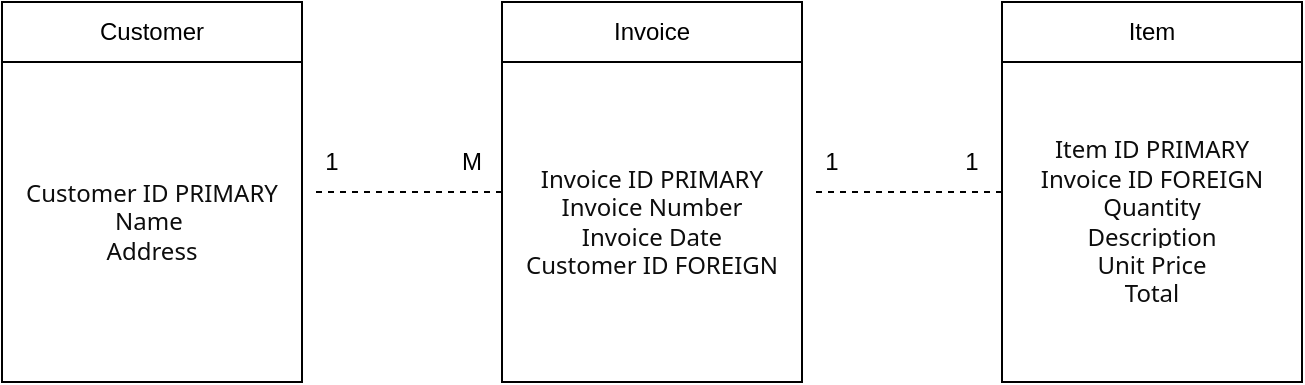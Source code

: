 <mxfile version="24.0.0" type="device">
  <diagram name="Page-1" id="4vyP0tUr_KqjRY6h0rgJ">
    <mxGraphModel dx="1029" dy="1113" grid="1" gridSize="10" guides="1" tooltips="1" connect="1" arrows="1" fold="1" page="1" pageScale="1" pageWidth="850" pageHeight="1100" math="0" shadow="0">
      <root>
        <mxCell id="0" />
        <mxCell id="1" parent="0" />
        <mxCell id="HMuIGYhf_ELPIJeTCSqk-9" value="" style="rounded=0;whiteSpace=wrap;html=1;" parent="1" vertex="1">
          <mxGeometry x="100" y="440" width="150" height="30" as="geometry" />
        </mxCell>
        <mxCell id="HMuIGYhf_ELPIJeTCSqk-10" value="" style="rounded=0;whiteSpace=wrap;html=1;" parent="1" vertex="1">
          <mxGeometry x="100" y="470" width="150" height="160" as="geometry" />
        </mxCell>
        <mxCell id="HMuIGYhf_ELPIJeTCSqk-11" value="Customer" style="text;html=1;align=center;verticalAlign=middle;whiteSpace=wrap;rounded=0;" parent="1" vertex="1">
          <mxGeometry x="145" y="440" width="60" height="30" as="geometry" />
        </mxCell>
        <mxCell id="HMuIGYhf_ELPIJeTCSqk-18" value="" style="endArrow=none;dashed=1;html=1;rounded=0;exitX=1;exitY=1;exitDx=0;exitDy=0;" parent="1" edge="1" source="HMuIGYhf_ELPIJeTCSqk-22">
          <mxGeometry width="50" height="50" relative="1" as="geometry">
            <mxPoint x="310" y="535" as="sourcePoint" />
            <mxPoint x="255" y="535" as="targetPoint" />
          </mxGeometry>
        </mxCell>
        <mxCell id="HMuIGYhf_ELPIJeTCSqk-20" value="1" style="text;html=1;align=center;verticalAlign=middle;whiteSpace=wrap;rounded=0;" parent="1" vertex="1">
          <mxGeometry x="250" y="505" width="30" height="30" as="geometry" />
        </mxCell>
        <mxCell id="HMuIGYhf_ELPIJeTCSqk-22" value="M" style="text;html=1;align=center;verticalAlign=middle;whiteSpace=wrap;rounded=0;" parent="1" vertex="1">
          <mxGeometry x="320" y="505" width="30" height="30" as="geometry" />
        </mxCell>
        <mxCell id="s1Z5CNHpz08y2yKvGwrX-1" value="" style="rounded=0;whiteSpace=wrap;html=1;" vertex="1" parent="1">
          <mxGeometry x="350" y="440" width="150" height="30" as="geometry" />
        </mxCell>
        <mxCell id="s1Z5CNHpz08y2yKvGwrX-2" value="" style="rounded=0;whiteSpace=wrap;html=1;" vertex="1" parent="1">
          <mxGeometry x="350" y="470" width="150" height="160" as="geometry" />
        </mxCell>
        <mxCell id="s1Z5CNHpz08y2yKvGwrX-3" value="Invoice" style="text;html=1;align=center;verticalAlign=middle;whiteSpace=wrap;rounded=0;" vertex="1" parent="1">
          <mxGeometry x="395" y="440" width="60" height="30" as="geometry" />
        </mxCell>
        <mxCell id="s1Z5CNHpz08y2yKvGwrX-5" value="" style="rounded=0;whiteSpace=wrap;html=1;" vertex="1" parent="1">
          <mxGeometry x="600" y="440" width="150" height="30" as="geometry" />
        </mxCell>
        <mxCell id="s1Z5CNHpz08y2yKvGwrX-6" value="" style="rounded=0;whiteSpace=wrap;html=1;" vertex="1" parent="1">
          <mxGeometry x="600" y="470" width="150" height="160" as="geometry" />
        </mxCell>
        <mxCell id="s1Z5CNHpz08y2yKvGwrX-7" value="Item" style="text;html=1;align=center;verticalAlign=middle;whiteSpace=wrap;rounded=0;" vertex="1" parent="1">
          <mxGeometry x="645" y="440" width="60" height="30" as="geometry" />
        </mxCell>
        <mxCell id="s1Z5CNHpz08y2yKvGwrX-18" value="&lt;div style=&quot;&quot;&gt;&lt;font face=&quot;Söhne, ui-sans-serif, system-ui, -apple-system, Segoe UI, Roboto, Ubuntu, Cantarell, Noto Sans, sans-serif, Helvetica Neue, Arial, Apple Color Emoji, Segoe UI Emoji, Segoe UI Symbol, Noto Color Emoji&quot; color=&quot;#0d0d0d&quot;&gt;&lt;span style=&quot;white-space-collapse: preserve; background-color: rgb(255, 255, 255);&quot;&gt;Customer ID PRIMARY&lt;/span&gt;&lt;/font&gt;&lt;/div&gt;&lt;div style=&quot;&quot;&gt;&lt;font face=&quot;Söhne, ui-sans-serif, system-ui, -apple-system, Segoe UI, Roboto, Ubuntu, Cantarell, Noto Sans, sans-serif, Helvetica Neue, Arial, Apple Color Emoji, Segoe UI Emoji, Segoe UI Symbol, Noto Color Emoji&quot; color=&quot;#0d0d0d&quot;&gt;&lt;span style=&quot;white-space-collapse: preserve; background-color: rgb(255, 255, 255);&quot;&gt;Name &lt;/span&gt;&lt;/font&gt;&lt;/div&gt;&lt;div style=&quot;&quot;&gt;&lt;font face=&quot;Söhne, ui-sans-serif, system-ui, -apple-system, Segoe UI, Roboto, Ubuntu, Cantarell, Noto Sans, sans-serif, Helvetica Neue, Arial, Apple Color Emoji, Segoe UI Emoji, Segoe UI Symbol, Noto Color Emoji&quot; color=&quot;#0d0d0d&quot;&gt;&lt;span style=&quot;white-space-collapse: preserve; background-color: rgb(255, 255, 255);&quot;&gt;Address&lt;/span&gt;&lt;/font&gt;&lt;/div&gt;" style="text;html=1;align=center;verticalAlign=middle;whiteSpace=wrap;rounded=0;" vertex="1" parent="1">
          <mxGeometry x="100" y="470" width="150" height="160" as="geometry" />
        </mxCell>
        <mxCell id="s1Z5CNHpz08y2yKvGwrX-20" value="&lt;div style=&quot;&quot;&gt;&lt;font face=&quot;Söhne, ui-sans-serif, system-ui, -apple-system, Segoe UI, Roboto, Ubuntu, Cantarell, Noto Sans, sans-serif, Helvetica Neue, Arial, Apple Color Emoji, Segoe UI Emoji, Segoe UI Symbol, Noto Color Emoji&quot; color=&quot;#0d0d0d&quot;&gt;&lt;span style=&quot;white-space-collapse: preserve; background-color: rgb(255, 255, 255);&quot;&gt;Invoice ID PRIMARY&lt;/span&gt;&lt;/font&gt;&lt;/div&gt;&lt;div style=&quot;&quot;&gt;&lt;font face=&quot;Söhne, ui-sans-serif, system-ui, -apple-system, Segoe UI, Roboto, Ubuntu, Cantarell, Noto Sans, sans-serif, Helvetica Neue, Arial, Apple Color Emoji, Segoe UI Emoji, Segoe UI Symbol, Noto Color Emoji&quot; color=&quot;#0d0d0d&quot;&gt;&lt;span style=&quot;white-space-collapse: preserve; background-color: rgb(255, 255, 255);&quot;&gt;Invoice Number&lt;/span&gt;&lt;/font&gt;&lt;/div&gt;&lt;div style=&quot;&quot;&gt;&lt;font face=&quot;Söhne, ui-sans-serif, system-ui, -apple-system, Segoe UI, Roboto, Ubuntu, Cantarell, Noto Sans, sans-serif, Helvetica Neue, Arial, Apple Color Emoji, Segoe UI Emoji, Segoe UI Symbol, Noto Color Emoji&quot; color=&quot;#0d0d0d&quot;&gt;&lt;span style=&quot;white-space-collapse: preserve; background-color: rgb(255, 255, 255);&quot;&gt;Invoice Date&lt;/span&gt;&lt;/font&gt;&lt;/div&gt;&lt;div style=&quot;&quot;&gt;&lt;font face=&quot;Söhne, ui-sans-serif, system-ui, -apple-system, Segoe UI, Roboto, Ubuntu, Cantarell, Noto Sans, sans-serif, Helvetica Neue, Arial, Apple Color Emoji, Segoe UI Emoji, Segoe UI Symbol, Noto Color Emoji&quot; color=&quot;#0d0d0d&quot;&gt;&lt;span style=&quot;white-space-collapse: preserve; background-color: rgb(255, 255, 255);&quot;&gt;Customer ID FOREIGN&lt;/span&gt;&lt;/font&gt;&lt;/div&gt;" style="text;html=1;align=center;verticalAlign=middle;whiteSpace=wrap;rounded=0;" vertex="1" parent="1">
          <mxGeometry x="350" y="470" width="150" height="160" as="geometry" />
        </mxCell>
        <mxCell id="s1Z5CNHpz08y2yKvGwrX-21" value="&lt;div style=&quot;&quot;&gt;&lt;font face=&quot;Söhne, ui-sans-serif, system-ui, -apple-system, Segoe UI, Roboto, Ubuntu, Cantarell, Noto Sans, sans-serif, Helvetica Neue, Arial, Apple Color Emoji, Segoe UI Emoji, Segoe UI Symbol, Noto Color Emoji&quot; color=&quot;#0d0d0d&quot;&gt;&lt;span style=&quot;white-space-collapse: preserve; background-color: rgb(255, 255, 255);&quot;&gt;Item ID PRIMARY&lt;/span&gt;&lt;/font&gt;&lt;/div&gt;&lt;div style=&quot;&quot;&gt;&lt;font face=&quot;Söhne, ui-sans-serif, system-ui, -apple-system, Segoe UI, Roboto, Ubuntu, Cantarell, Noto Sans, sans-serif, Helvetica Neue, Arial, Apple Color Emoji, Segoe UI Emoji, Segoe UI Symbol, Noto Color Emoji&quot; color=&quot;#0d0d0d&quot;&gt;&lt;span style=&quot;white-space-collapse: preserve; background-color: rgb(255, 255, 255);&quot;&gt;Invoice ID FOREIGN&lt;/span&gt;&lt;/font&gt;&lt;/div&gt;&lt;div style=&quot;&quot;&gt;&lt;font face=&quot;Söhne, ui-sans-serif, system-ui, -apple-system, Segoe UI, Roboto, Ubuntu, Cantarell, Noto Sans, sans-serif, Helvetica Neue, Arial, Apple Color Emoji, Segoe UI Emoji, Segoe UI Symbol, Noto Color Emoji&quot; color=&quot;#0d0d0d&quot;&gt;&lt;span style=&quot;white-space-collapse: preserve; background-color: rgb(255, 255, 255);&quot;&gt;Quantity&lt;/span&gt;&lt;/font&gt;&lt;/div&gt;&lt;div style=&quot;&quot;&gt;&lt;font face=&quot;Söhne, ui-sans-serif, system-ui, -apple-system, Segoe UI, Roboto, Ubuntu, Cantarell, Noto Sans, sans-serif, Helvetica Neue, Arial, Apple Color Emoji, Segoe UI Emoji, Segoe UI Symbol, Noto Color Emoji&quot; color=&quot;#0d0d0d&quot;&gt;&lt;span style=&quot;white-space-collapse: preserve; background-color: rgb(255, 255, 255);&quot;&gt;Description&lt;/span&gt;&lt;/font&gt;&lt;/div&gt;&lt;div style=&quot;&quot;&gt;&lt;font face=&quot;Söhne, ui-sans-serif, system-ui, -apple-system, Segoe UI, Roboto, Ubuntu, Cantarell, Noto Sans, sans-serif, Helvetica Neue, Arial, Apple Color Emoji, Segoe UI Emoji, Segoe UI Symbol, Noto Color Emoji&quot; color=&quot;#0d0d0d&quot;&gt;&lt;span style=&quot;white-space-collapse: preserve; background-color: rgb(255, 255, 255);&quot;&gt;Unit Price&lt;/span&gt;&lt;/font&gt;&lt;/div&gt;&lt;div style=&quot;&quot;&gt;&lt;font face=&quot;Söhne, ui-sans-serif, system-ui, -apple-system, Segoe UI, Roboto, Ubuntu, Cantarell, Noto Sans, sans-serif, Helvetica Neue, Arial, Apple Color Emoji, Segoe UI Emoji, Segoe UI Symbol, Noto Color Emoji&quot; color=&quot;#0d0d0d&quot;&gt;&lt;span style=&quot;white-space-collapse: preserve; background-color: rgb(255, 255, 255);&quot;&gt;Total&lt;/span&gt;&lt;/font&gt;&lt;/div&gt;" style="text;html=1;align=center;verticalAlign=middle;whiteSpace=wrap;rounded=0;" vertex="1" parent="1">
          <mxGeometry x="600" y="470" width="150" height="160" as="geometry" />
        </mxCell>
        <mxCell id="s1Z5CNHpz08y2yKvGwrX-32" value="" style="endArrow=none;dashed=1;html=1;rounded=0;exitX=1;exitY=1;exitDx=0;exitDy=0;" edge="1" parent="1" source="s1Z5CNHpz08y2yKvGwrX-34">
          <mxGeometry width="50" height="50" relative="1" as="geometry">
            <mxPoint x="560" y="535" as="sourcePoint" />
            <mxPoint x="505" y="535" as="targetPoint" />
          </mxGeometry>
        </mxCell>
        <mxCell id="s1Z5CNHpz08y2yKvGwrX-33" value="1" style="text;html=1;align=center;verticalAlign=middle;whiteSpace=wrap;rounded=0;" vertex="1" parent="1">
          <mxGeometry x="500" y="505" width="30" height="30" as="geometry" />
        </mxCell>
        <mxCell id="s1Z5CNHpz08y2yKvGwrX-34" value="1" style="text;html=1;align=center;verticalAlign=middle;whiteSpace=wrap;rounded=0;" vertex="1" parent="1">
          <mxGeometry x="570" y="505" width="30" height="30" as="geometry" />
        </mxCell>
      </root>
    </mxGraphModel>
  </diagram>
</mxfile>
